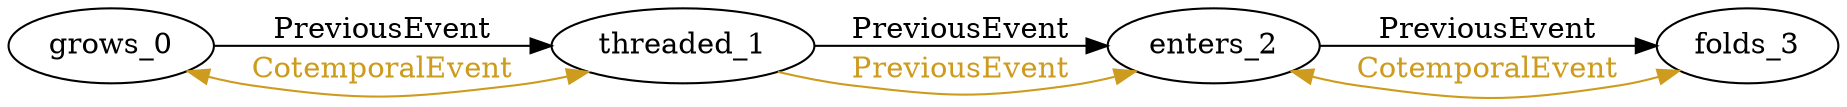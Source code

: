 digraph finite_state_machine { 
	rankdir=LR;
	size="50,50";
node0 [label = "grows_0"]
node1 [label = "threaded_1"]
node2 [label = "enters_2"]
node3 [label = "folds_3"]
node0 -> node1 [ label = "PreviousEvent" fontcolor="black"  color = "Black"];
node0 -> node1 [ label = "CotemporalEvent" fontcolor="goldenrod3" dir = "both" color = "goldenrod3"];
node1 -> node2 [ label = "PreviousEvent" fontcolor="black"  color = "Black"];
node1 -> node2 [ label = "PreviousEvent" fontcolor="goldenrod3"  color = "goldenrod3"];
node2 -> node3 [ label = "PreviousEvent" fontcolor="black"  color = "Black"];
node2 -> node3 [ label = "CotemporalEvent" fontcolor="goldenrod3" dir = "both" color = "goldenrod3"];
}